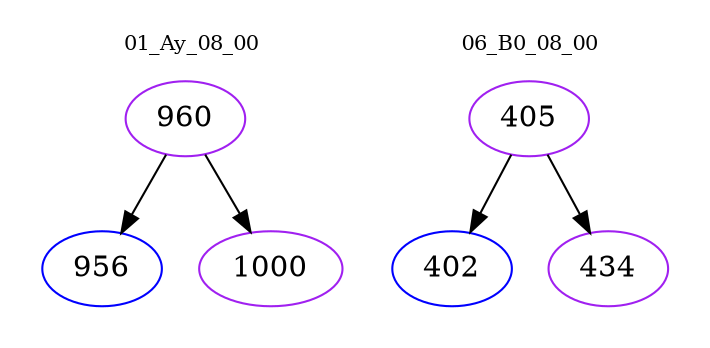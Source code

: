 digraph{
subgraph cluster_0 {
color = white
label = "01_Ay_08_00";
fontsize=10;
T0_960 [label="960", color="purple"]
T0_960 -> T0_956 [color="black"]
T0_956 [label="956", color="blue"]
T0_960 -> T0_1000 [color="black"]
T0_1000 [label="1000", color="purple"]
}
subgraph cluster_1 {
color = white
label = "06_B0_08_00";
fontsize=10;
T1_405 [label="405", color="purple"]
T1_405 -> T1_402 [color="black"]
T1_402 [label="402", color="blue"]
T1_405 -> T1_434 [color="black"]
T1_434 [label="434", color="purple"]
}
}
